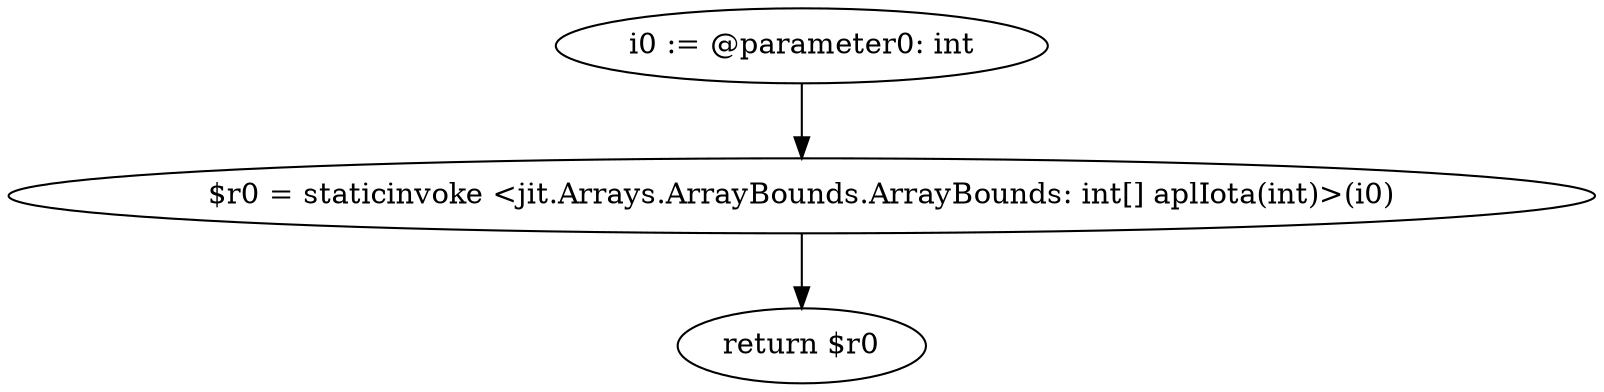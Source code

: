 digraph "unitGraph" {
    "i0 := @parameter0: int"
    "$r0 = staticinvoke <jit.Arrays.ArrayBounds.ArrayBounds: int[] aplIota(int)>(i0)"
    "return $r0"
    "i0 := @parameter0: int"->"$r0 = staticinvoke <jit.Arrays.ArrayBounds.ArrayBounds: int[] aplIota(int)>(i0)";
    "$r0 = staticinvoke <jit.Arrays.ArrayBounds.ArrayBounds: int[] aplIota(int)>(i0)"->"return $r0";
}
